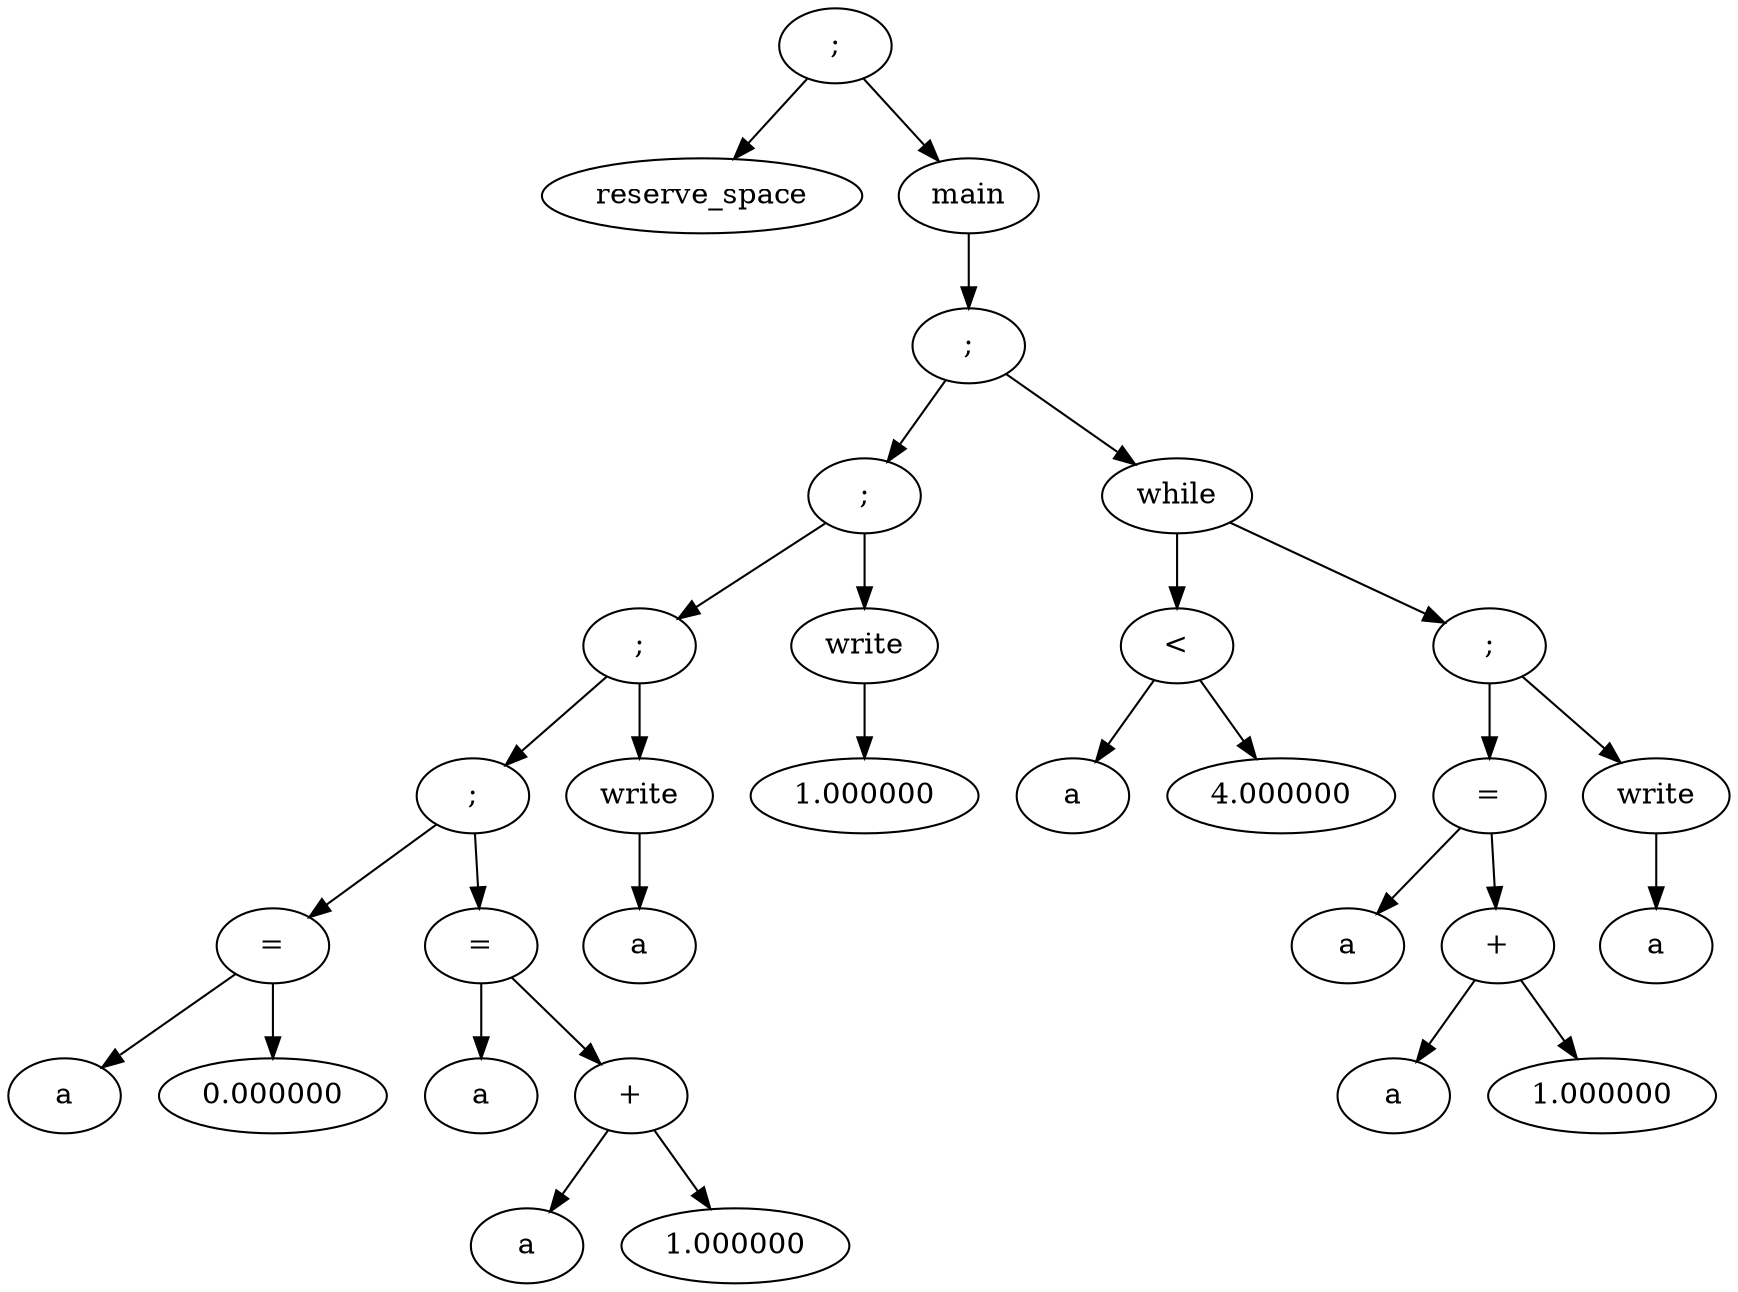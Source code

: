 digraph {
	A000 [label="reserve_space"]
	A001 [label="a"]
	A002 [label="0.000000"]
	A003 [label="="]
	A004 [label="a"]
	A005 [label="a"]
	A006 [label="1.000000"]
	A007 [label="+"]
	A008 [label="="]
	A009 [label=";"]
	A010 [label="a"]
	A011 [label="write"]
	A012 [label=";"]
	A013 [label="1.000000"]
	A014 [label="write"]
	A015 [label=";"]
	A016 [label="a"]
	A017 [label="4.000000"]
	A018 [label="<"]
	A019 [label="a"]
	A020 [label="a"]
	A021 [label="1.000000"]
	A022 [label="+"]
	A023 [label="="]
	A024 [label="a"]
	A025 [label="write"]
	A026 [label=";"]
	A027 [label="while"]
	A028 [label=";"]
	A029 [label="main"]
	A030 [label=";"]
	A030 -> A000
	A030 -> A029
	A029 -> A028
	A028 -> A015
	A028 -> A027
	A015 -> A012
	A015 -> A014
	A012 -> A009
	A012 -> A011
	A009 -> A003
	A009 -> A008
	A003 -> A001
	A003 -> A002
	A008 -> A004
	A008 -> A007
	A007 -> A005
	A007 -> A006
	A011 -> A010
	A014 -> A013
	A027 -> A018
	A027 -> A026
	A018 -> A016
	A018 -> A017
	A026 -> A023
	A026 -> A025
	A023 -> A019
	A023 -> A022
	A022 -> A020
	A022 -> A021
	A025 -> A024
}
